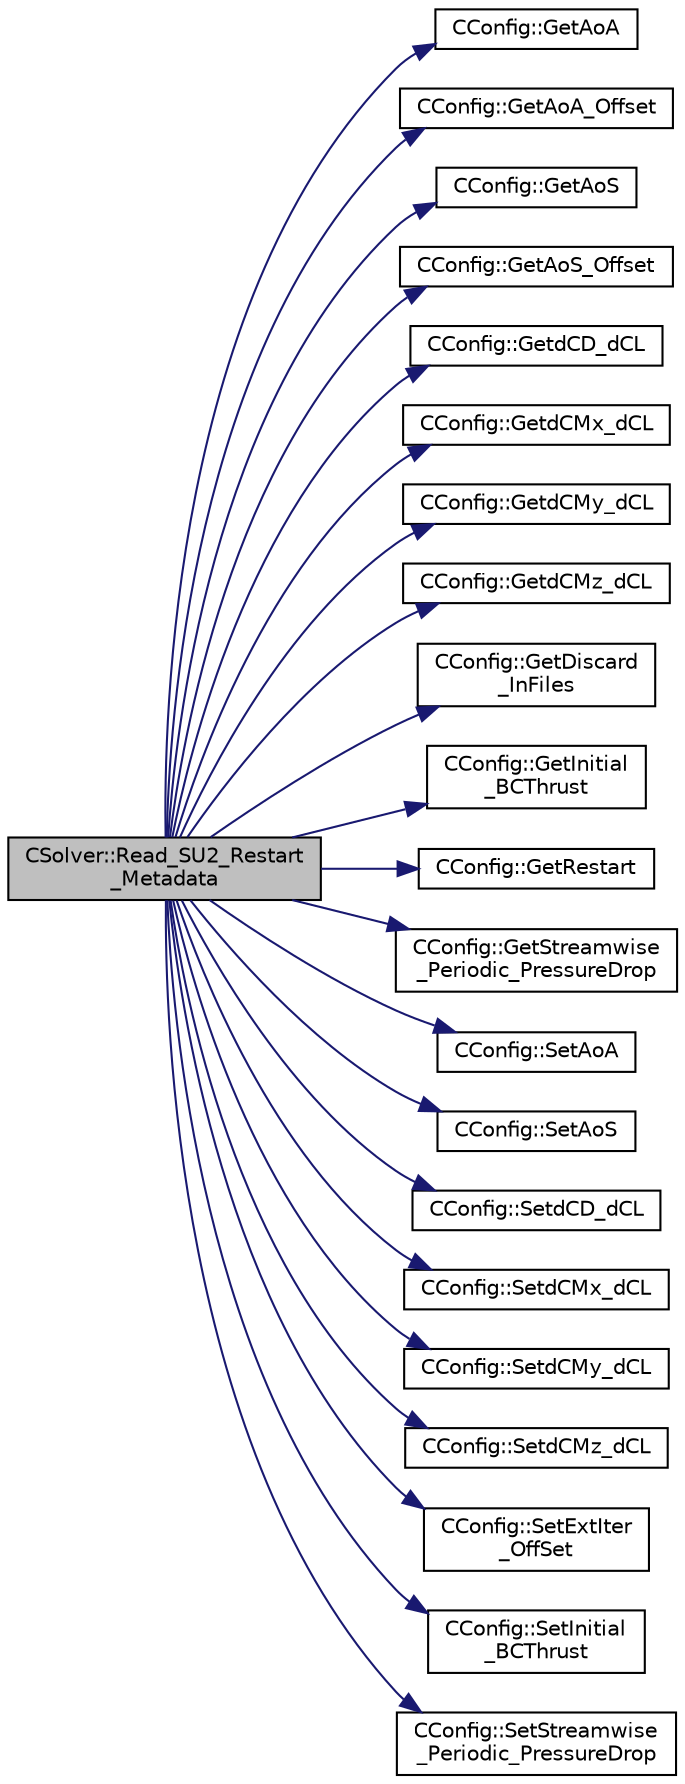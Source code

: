 digraph "CSolver::Read_SU2_Restart_Metadata"
{
 // LATEX_PDF_SIZE
  edge [fontname="Helvetica",fontsize="10",labelfontname="Helvetica",labelfontsize="10"];
  node [fontname="Helvetica",fontsize="10",shape=record];
  rankdir="LR";
  Node1 [label="CSolver::Read_SU2_Restart\l_Metadata",height=0.2,width=0.4,color="black", fillcolor="grey75", style="filled", fontcolor="black",tooltip="Read the metadata from a native SU2 restart file (ASCII or binary)."];
  Node1 -> Node2 [color="midnightblue",fontsize="10",style="solid",fontname="Helvetica"];
  Node2 [label="CConfig::GetAoA",height=0.2,width=0.4,color="black", fillcolor="white", style="filled",URL="$classCConfig.html#aa824c1a1b3c7cd05b7be414a76e0b250",tooltip="Get the angle of attack of the body. This is the angle between a reference line on a lifting body (of..."];
  Node1 -> Node3 [color="midnightblue",fontsize="10",style="solid",fontname="Helvetica"];
  Node3 [label="CConfig::GetAoA_Offset",height=0.2,width=0.4,color="black", fillcolor="white", style="filled",URL="$classCConfig.html#ade91ebed52d5830ea252ddd217d3b57e",tooltip="Get the off set angle of attack of the body. The solution and the geometry file are able to modifity ..."];
  Node1 -> Node4 [color="midnightblue",fontsize="10",style="solid",fontname="Helvetica"];
  Node4 [label="CConfig::GetAoS",height=0.2,width=0.4,color="black", fillcolor="white", style="filled",URL="$classCConfig.html#a25bfd5255f84135494ca2c368a848f98",tooltip="Get the angle of sideslip of the body. It relates to the rotation of the aircraft centerline from the..."];
  Node1 -> Node5 [color="midnightblue",fontsize="10",style="solid",fontname="Helvetica"];
  Node5 [label="CConfig::GetAoS_Offset",height=0.2,width=0.4,color="black", fillcolor="white", style="filled",URL="$classCConfig.html#a60c7b53d5292a73c5e0923fa3402da7e",tooltip="Get the off set sideslip angle of the body. The solution and the geometry file are able to modifity t..."];
  Node1 -> Node6 [color="midnightblue",fontsize="10",style="solid",fontname="Helvetica"];
  Node6 [label="CConfig::GetdCD_dCL",height=0.2,width=0.4,color="black", fillcolor="white", style="filled",URL="$classCConfig.html#a37e977df54c5914bd175af1f90e6c6bc",tooltip="Value of the weight of the CD, CL, CM optimization."];
  Node1 -> Node7 [color="midnightblue",fontsize="10",style="solid",fontname="Helvetica"];
  Node7 [label="CConfig::GetdCMx_dCL",height=0.2,width=0.4,color="black", fillcolor="white", style="filled",URL="$classCConfig.html#a169c941d6a2a4d5d83b468745a63314e",tooltip="Value of the weight of the CD, CL, CM optimization."];
  Node1 -> Node8 [color="midnightblue",fontsize="10",style="solid",fontname="Helvetica"];
  Node8 [label="CConfig::GetdCMy_dCL",height=0.2,width=0.4,color="black", fillcolor="white", style="filled",URL="$classCConfig.html#af7b2a1f4879fb4ebe121b32c9f7031c8",tooltip="Value of the weight of the CD, CL, CM optimization."];
  Node1 -> Node9 [color="midnightblue",fontsize="10",style="solid",fontname="Helvetica"];
  Node9 [label="CConfig::GetdCMz_dCL",height=0.2,width=0.4,color="black", fillcolor="white", style="filled",URL="$classCConfig.html#a938257413551afbcfcded497e4bfb387",tooltip="Value of the weight of the CD, CL, CM optimization."];
  Node1 -> Node10 [color="midnightblue",fontsize="10",style="solid",fontname="Helvetica"];
  Node10 [label="CConfig::GetDiscard\l_InFiles",height=0.2,width=0.4,color="black", fillcolor="white", style="filled",URL="$classCConfig.html#ab5877b4461d2b570a2fda5758eb221e1",tooltip="Get information about whether to use fixed CL mode."];
  Node1 -> Node11 [color="midnightblue",fontsize="10",style="solid",fontname="Helvetica"];
  Node11 [label="CConfig::GetInitial\l_BCThrust",height=0.2,width=0.4,color="black", fillcolor="white", style="filled",URL="$classCConfig.html#a2d0eb35ecb4cc532a478a55113b7c300",tooltip="Get the value of the non-dimensionalized actuator disk turbulence intensity."];
  Node1 -> Node12 [color="midnightblue",fontsize="10",style="solid",fontname="Helvetica"];
  Node12 [label="CConfig::GetRestart",height=0.2,width=0.4,color="black", fillcolor="white", style="filled",URL="$classCConfig.html#ae55bdae4e8b4e61fd07a857005cc6799",tooltip="Provides the restart information."];
  Node1 -> Node13 [color="midnightblue",fontsize="10",style="solid",fontname="Helvetica"];
  Node13 [label="CConfig::GetStreamwise\l_Periodic_PressureDrop",height=0.2,width=0.4,color="black", fillcolor="white", style="filled",URL="$classCConfig.html#a6ce7abeeb725447710e23c51efb403a6",tooltip="Get the value of the pressure delta from which body force vector is computed."];
  Node1 -> Node14 [color="midnightblue",fontsize="10",style="solid",fontname="Helvetica"];
  Node14 [label="CConfig::SetAoA",height=0.2,width=0.4,color="black", fillcolor="white", style="filled",URL="$classCConfig.html#a32f628d1d3d3e2e4888886e4cadf167b",tooltip="Set the angle of attack."];
  Node1 -> Node15 [color="midnightblue",fontsize="10",style="solid",fontname="Helvetica"];
  Node15 [label="CConfig::SetAoS",height=0.2,width=0.4,color="black", fillcolor="white", style="filled",URL="$classCConfig.html#a6abde05bf68493bf81026a7c99aca19a",tooltip="Set the angle of attack."];
  Node1 -> Node16 [color="midnightblue",fontsize="10",style="solid",fontname="Helvetica"];
  Node16 [label="CConfig::SetdCD_dCL",height=0.2,width=0.4,color="black", fillcolor="white", style="filled",URL="$classCConfig.html#ae2a0ddd50ec6acbd74f76c7f9f167c66",tooltip="Value of the weight of the CD, CL, CM optimization."];
  Node1 -> Node17 [color="midnightblue",fontsize="10",style="solid",fontname="Helvetica"];
  Node17 [label="CConfig::SetdCMx_dCL",height=0.2,width=0.4,color="black", fillcolor="white", style="filled",URL="$classCConfig.html#afd39f185663752b3a48f73ff05ce89e2",tooltip="Value of the weight of the CD, CL, CM optimization."];
  Node1 -> Node18 [color="midnightblue",fontsize="10",style="solid",fontname="Helvetica"];
  Node18 [label="CConfig::SetdCMy_dCL",height=0.2,width=0.4,color="black", fillcolor="white", style="filled",URL="$classCConfig.html#ad7f68b41f4633cff714b1b983d90d8ea",tooltip="Value of the weight of the CD, CL, CM optimization."];
  Node1 -> Node19 [color="midnightblue",fontsize="10",style="solid",fontname="Helvetica"];
  Node19 [label="CConfig::SetdCMz_dCL",height=0.2,width=0.4,color="black", fillcolor="white", style="filled",URL="$classCConfig.html#a8dd670373454018b59e99a11804d4477",tooltip="Value of the weight of the CD, CL, CM optimization."];
  Node1 -> Node20 [color="midnightblue",fontsize="10",style="solid",fontname="Helvetica"];
  Node20 [label="CConfig::SetExtIter\l_OffSet",height=0.2,width=0.4,color="black", fillcolor="white", style="filled",URL="$classCConfig.html#a5f234f0e8b953d7142aa64bb37e18c31",tooltip="Set the current external iteration number."];
  Node1 -> Node21 [color="midnightblue",fontsize="10",style="solid",fontname="Helvetica"];
  Node21 [label="CConfig::SetInitial\l_BCThrust",height=0.2,width=0.4,color="black", fillcolor="white", style="filled",URL="$classCConfig.html#ae653a702a02dd6b9935e73a6fd5b17ad",tooltip="Get the value of the non-dimensionalized actuator disk turbulence intensity."];
  Node1 -> Node22 [color="midnightblue",fontsize="10",style="solid",fontname="Helvetica"];
  Node22 [label="CConfig::SetStreamwise\l_Periodic_PressureDrop",height=0.2,width=0.4,color="black", fillcolor="white", style="filled",URL="$classCConfig.html#aac88329a506f8be30ea592c062832e3a",tooltip="Set the value of the pressure delta from which body force vector is computed. Necessary for Restart m..."];
}
